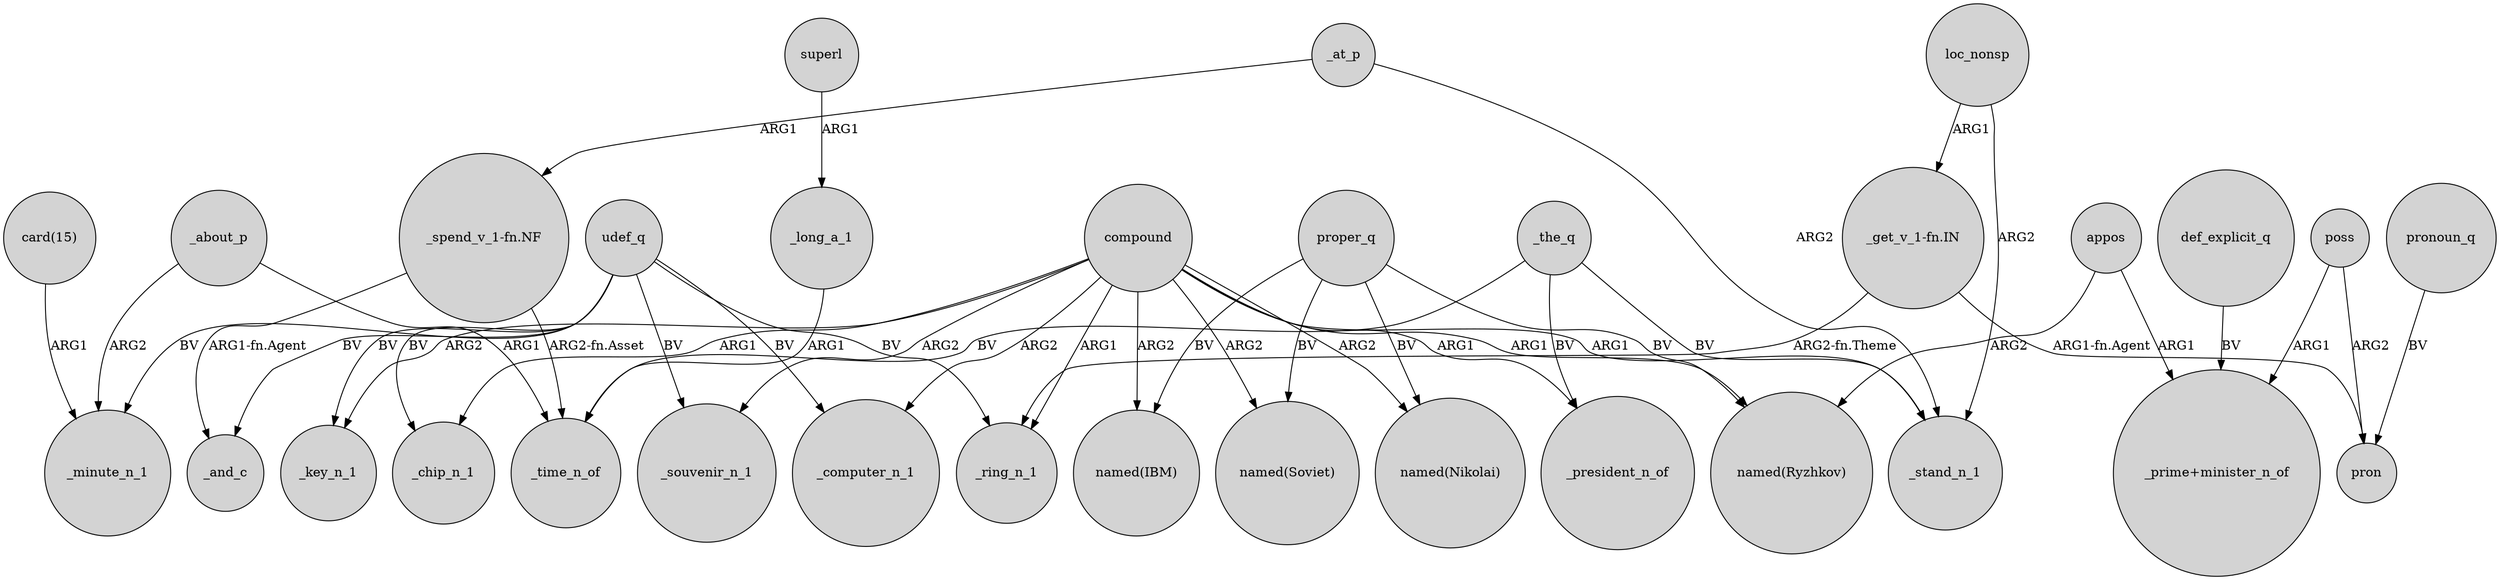 digraph {
	node [shape=circle style=filled]
	_at_p -> "_spend_v_1-fn.NF" [label=ARG1]
	compound -> _key_n_1 [label=ARG2]
	poss -> pron [label=ARG2]
	udef_q -> _key_n_1 [label=BV]
	proper_q -> "named(Nikolai)" [label=BV]
	"_spend_v_1-fn.NF" -> _time_n_of [label="ARG2-fn.Asset"]
	"card(15)" -> _minute_n_1 [label=ARG1]
	loc_nonsp -> _stand_n_1 [label=ARG2]
	udef_q -> _chip_n_1 [label=BV]
	appos -> "_prime+minister_n_of" [label=ARG1]
	compound -> "named(Ryzhkov)" [label=ARG1]
	compound -> "named(Nikolai)" [label=ARG2]
	_about_p -> _time_n_of [label=ARG1]
	poss -> "_prime+minister_n_of" [label=ARG1]
	_the_q -> _stand_n_1 [label=BV]
	proper_q -> "named(IBM)" [label=BV]
	proper_q -> "named(Soviet)" [label=BV]
	compound -> _souvenir_n_1 [label=ARG2]
	udef_q -> _computer_n_1 [label=BV]
	def_explicit_q -> "_prime+minister_n_of" [label=BV]
	compound -> _computer_n_1 [label=ARG2]
	_about_p -> _minute_n_1 [label=ARG2]
	pronoun_q -> pron [label=BV]
	_the_q -> _time_n_of [label=BV]
	compound -> "named(IBM)" [label=ARG2]
	"_spend_v_1-fn.NF" -> _and_c [label="ARG1-fn.Agent"]
	compound -> _president_n_of [label=ARG1]
	"_get_v_1-fn.IN" -> pron [label="ARG1-fn.Agent"]
	superl -> _long_a_1 [label=ARG1]
	_at_p -> _stand_n_1 [label=ARG2]
	compound -> _stand_n_1 [label=ARG1]
	udef_q -> _souvenir_n_1 [label=BV]
	proper_q -> "named(Ryzhkov)" [label=BV]
	_the_q -> _president_n_of [label=BV]
	compound -> "named(Soviet)" [label=ARG2]
	udef_q -> _ring_n_1 [label=BV]
	compound -> _chip_n_1 [label=ARG1]
	appos -> "named(Ryzhkov)" [label=ARG2]
	"_get_v_1-fn.IN" -> _ring_n_1 [label="ARG2-fn.Theme"]
	compound -> _ring_n_1 [label=ARG1]
	_long_a_1 -> _time_n_of [label=ARG1]
	loc_nonsp -> "_get_v_1-fn.IN" [label=ARG1]
	udef_q -> _and_c [label=BV]
	udef_q -> _minute_n_1 [label=BV]
}
